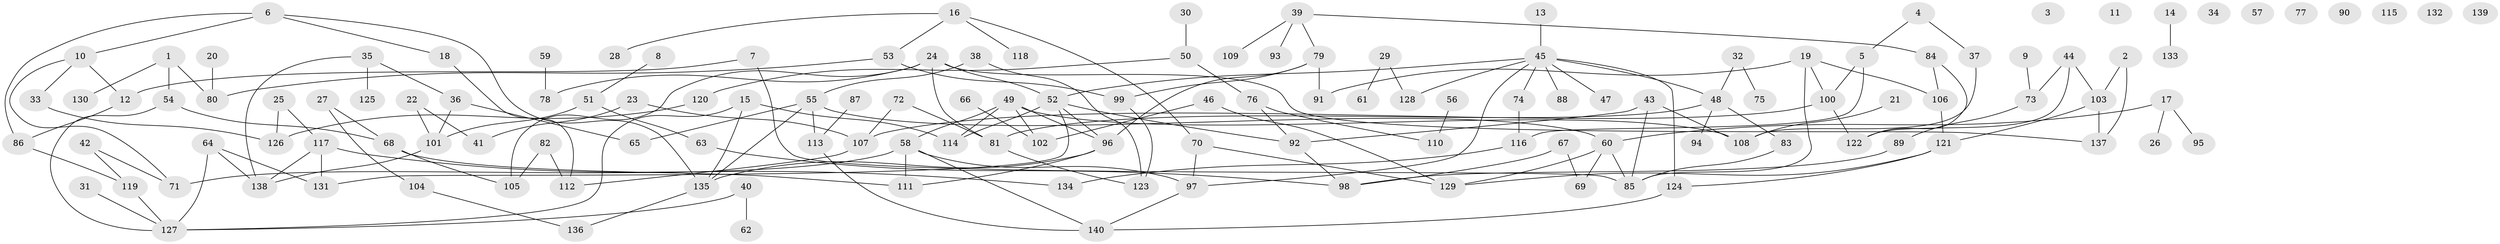// coarse degree distribution, {2: 0.20833333333333334, 0: 0.10416666666666667, 3: 0.17708333333333334, 7: 0.052083333333333336, 1: 0.21875, 5: 0.10416666666666667, 4: 0.09375, 6: 0.020833333333333332, 13: 0.010416666666666666, 8: 0.010416666666666666}
// Generated by graph-tools (version 1.1) at 2025/23/03/03/25 07:23:24]
// undirected, 140 vertices, 178 edges
graph export_dot {
graph [start="1"]
  node [color=gray90,style=filled];
  1;
  2;
  3;
  4;
  5;
  6;
  7;
  8;
  9;
  10;
  11;
  12;
  13;
  14;
  15;
  16;
  17;
  18;
  19;
  20;
  21;
  22;
  23;
  24;
  25;
  26;
  27;
  28;
  29;
  30;
  31;
  32;
  33;
  34;
  35;
  36;
  37;
  38;
  39;
  40;
  41;
  42;
  43;
  44;
  45;
  46;
  47;
  48;
  49;
  50;
  51;
  52;
  53;
  54;
  55;
  56;
  57;
  58;
  59;
  60;
  61;
  62;
  63;
  64;
  65;
  66;
  67;
  68;
  69;
  70;
  71;
  72;
  73;
  74;
  75;
  76;
  77;
  78;
  79;
  80;
  81;
  82;
  83;
  84;
  85;
  86;
  87;
  88;
  89;
  90;
  91;
  92;
  93;
  94;
  95;
  96;
  97;
  98;
  99;
  100;
  101;
  102;
  103;
  104;
  105;
  106;
  107;
  108;
  109;
  110;
  111;
  112;
  113;
  114;
  115;
  116;
  117;
  118;
  119;
  120;
  121;
  122;
  123;
  124;
  125;
  126;
  127;
  128;
  129;
  130;
  131;
  132;
  133;
  134;
  135;
  136;
  137;
  138;
  139;
  140;
  1 -- 54;
  1 -- 80;
  1 -- 130;
  2 -- 103;
  2 -- 137;
  4 -- 5;
  4 -- 37;
  5 -- 100;
  5 -- 116;
  6 -- 10;
  6 -- 18;
  6 -- 86;
  6 -- 135;
  7 -- 12;
  7 -- 85;
  8 -- 51;
  9 -- 73;
  10 -- 12;
  10 -- 33;
  10 -- 71;
  12 -- 86;
  13 -- 45;
  14 -- 133;
  15 -- 114;
  15 -- 127;
  15 -- 135;
  16 -- 28;
  16 -- 53;
  16 -- 70;
  16 -- 118;
  17 -- 26;
  17 -- 60;
  17 -- 95;
  18 -- 112;
  19 -- 85;
  19 -- 91;
  19 -- 100;
  19 -- 106;
  20 -- 80;
  21 -- 108;
  22 -- 41;
  22 -- 101;
  23 -- 41;
  23 -- 107;
  24 -- 52;
  24 -- 78;
  24 -- 81;
  24 -- 105;
  24 -- 137;
  25 -- 117;
  25 -- 126;
  27 -- 68;
  27 -- 104;
  29 -- 61;
  29 -- 128;
  30 -- 50;
  31 -- 127;
  32 -- 48;
  32 -- 75;
  33 -- 126;
  35 -- 36;
  35 -- 125;
  35 -- 138;
  36 -- 65;
  36 -- 101;
  37 -- 108;
  38 -- 55;
  38 -- 123;
  39 -- 79;
  39 -- 84;
  39 -- 93;
  39 -- 109;
  40 -- 62;
  40 -- 127;
  42 -- 71;
  42 -- 119;
  43 -- 85;
  43 -- 92;
  43 -- 108;
  44 -- 73;
  44 -- 103;
  44 -- 122;
  45 -- 47;
  45 -- 48;
  45 -- 52;
  45 -- 74;
  45 -- 88;
  45 -- 97;
  45 -- 124;
  45 -- 128;
  46 -- 102;
  46 -- 129;
  48 -- 81;
  48 -- 83;
  48 -- 94;
  49 -- 58;
  49 -- 96;
  49 -- 102;
  49 -- 108;
  49 -- 114;
  50 -- 76;
  50 -- 120;
  51 -- 63;
  51 -- 101;
  52 -- 92;
  52 -- 96;
  52 -- 114;
  52 -- 131;
  53 -- 80;
  53 -- 99;
  54 -- 68;
  54 -- 127;
  55 -- 60;
  55 -- 65;
  55 -- 113;
  55 -- 135;
  56 -- 110;
  58 -- 71;
  58 -- 97;
  58 -- 111;
  58 -- 140;
  59 -- 78;
  60 -- 69;
  60 -- 85;
  60 -- 129;
  63 -- 98;
  64 -- 127;
  64 -- 131;
  64 -- 138;
  66 -- 102;
  67 -- 69;
  67 -- 98;
  68 -- 105;
  68 -- 111;
  70 -- 97;
  70 -- 129;
  72 -- 81;
  72 -- 107;
  73 -- 89;
  74 -- 116;
  76 -- 92;
  76 -- 110;
  79 -- 91;
  79 -- 96;
  79 -- 99;
  81 -- 123;
  82 -- 105;
  82 -- 112;
  83 -- 85;
  84 -- 106;
  84 -- 122;
  86 -- 119;
  87 -- 113;
  89 -- 98;
  92 -- 98;
  96 -- 111;
  96 -- 135;
  97 -- 140;
  99 -- 123;
  100 -- 107;
  100 -- 122;
  101 -- 138;
  103 -- 121;
  103 -- 137;
  104 -- 136;
  106 -- 121;
  107 -- 112;
  113 -- 140;
  116 -- 134;
  117 -- 131;
  117 -- 134;
  117 -- 138;
  119 -- 127;
  120 -- 126;
  121 -- 124;
  121 -- 129;
  124 -- 140;
  135 -- 136;
}
